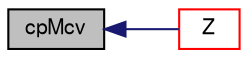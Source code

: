 digraph "cpMcv"
{
  bgcolor="transparent";
  edge [fontname="FreeSans",fontsize="10",labelfontname="FreeSans",labelfontsize="10"];
  node [fontname="FreeSans",fontsize="10",shape=record];
  rankdir="LR";
  Node53 [label="cpMcv",height=0.2,width=0.4,color="black", fillcolor="grey75", style="filled", fontcolor="black"];
  Node53 -> Node54 [dir="back",color="midnightblue",fontsize="10",style="solid",fontname="FreeSans"];
  Node54 [label="Z",height=0.2,width=0.4,color="red",URL="$a30246.html#adbfc3a15ad43e0e5f5ff9f5199fc894d",tooltip="Return compression factor []. "];
}
